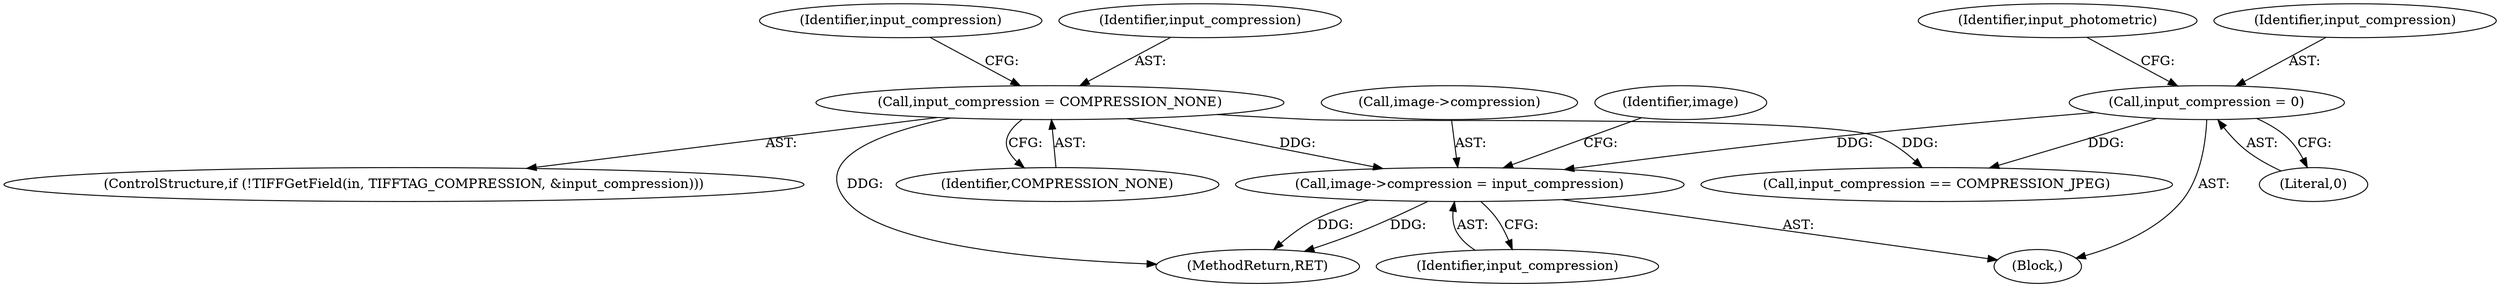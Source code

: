 digraph "0_libtiff_83a4b92815ea04969d494416eaae3d4c6b338e4a#diff-c8b4b355f9b5c06d585b23138e1c185f_5@pointer" {
"1000464" [label="(Call,image->compression = input_compression)"];
"1000309" [label="(Call,input_compression = COMPRESSION_NONE)"];
"1000171" [label="(Call,input_compression = 0)"];
"1000464" [label="(Call,image->compression = input_compression)"];
"1000173" [label="(Literal,0)"];
"1000311" [label="(Identifier,COMPRESSION_NONE)"];
"1000314" [label="(Identifier,input_compression)"];
"1000468" [label="(Identifier,input_compression)"];
"1000176" [label="(Identifier,input_photometric)"];
"1000132" [label="(Block,)"];
"1000302" [label="(ControlStructure,if (!TIFFGetField(in, TIFFTAG_COMPRESSION, &input_compression)))"];
"1000310" [label="(Identifier,input_compression)"];
"1000171" [label="(Call,input_compression = 0)"];
"1000907" [label="(Call,input_compression == COMPRESSION_JPEG)"];
"1000471" [label="(Identifier,image)"];
"1000309" [label="(Call,input_compression = COMPRESSION_NONE)"];
"1000172" [label="(Identifier,input_compression)"];
"1001214" [label="(MethodReturn,RET)"];
"1000465" [label="(Call,image->compression)"];
"1000464" -> "1000132"  [label="AST: "];
"1000464" -> "1000468"  [label="CFG: "];
"1000465" -> "1000464"  [label="AST: "];
"1000468" -> "1000464"  [label="AST: "];
"1000471" -> "1000464"  [label="CFG: "];
"1000464" -> "1001214"  [label="DDG: "];
"1000464" -> "1001214"  [label="DDG: "];
"1000309" -> "1000464"  [label="DDG: "];
"1000171" -> "1000464"  [label="DDG: "];
"1000309" -> "1000302"  [label="AST: "];
"1000309" -> "1000311"  [label="CFG: "];
"1000310" -> "1000309"  [label="AST: "];
"1000311" -> "1000309"  [label="AST: "];
"1000314" -> "1000309"  [label="CFG: "];
"1000309" -> "1001214"  [label="DDG: "];
"1000309" -> "1000907"  [label="DDG: "];
"1000171" -> "1000132"  [label="AST: "];
"1000171" -> "1000173"  [label="CFG: "];
"1000172" -> "1000171"  [label="AST: "];
"1000173" -> "1000171"  [label="AST: "];
"1000176" -> "1000171"  [label="CFG: "];
"1000171" -> "1000907"  [label="DDG: "];
}
